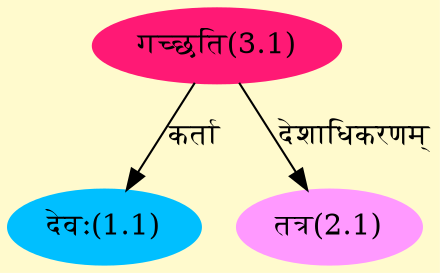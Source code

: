 digraph G{
rankdir=BT;
 compound=true;
 bgcolor="lemonchiffon1";
Node1_1 [style=filled, color="#00BFFF" label = "देवः(1.1)"]
Node3_1 [style=filled, color="#FF1975" label = "गच्छति(3.1)"]
Node2_1 [style=filled, color="#FF99FF" label = "तत्र(2.1)"]
/* Start of Relations section */

Node1_1 -> Node3_1 [  label="कर्ता"  dir="back" ]
Node2_1 -> Node3_1 [  label="देशाधिकरणम्"  dir="back" ]
}
